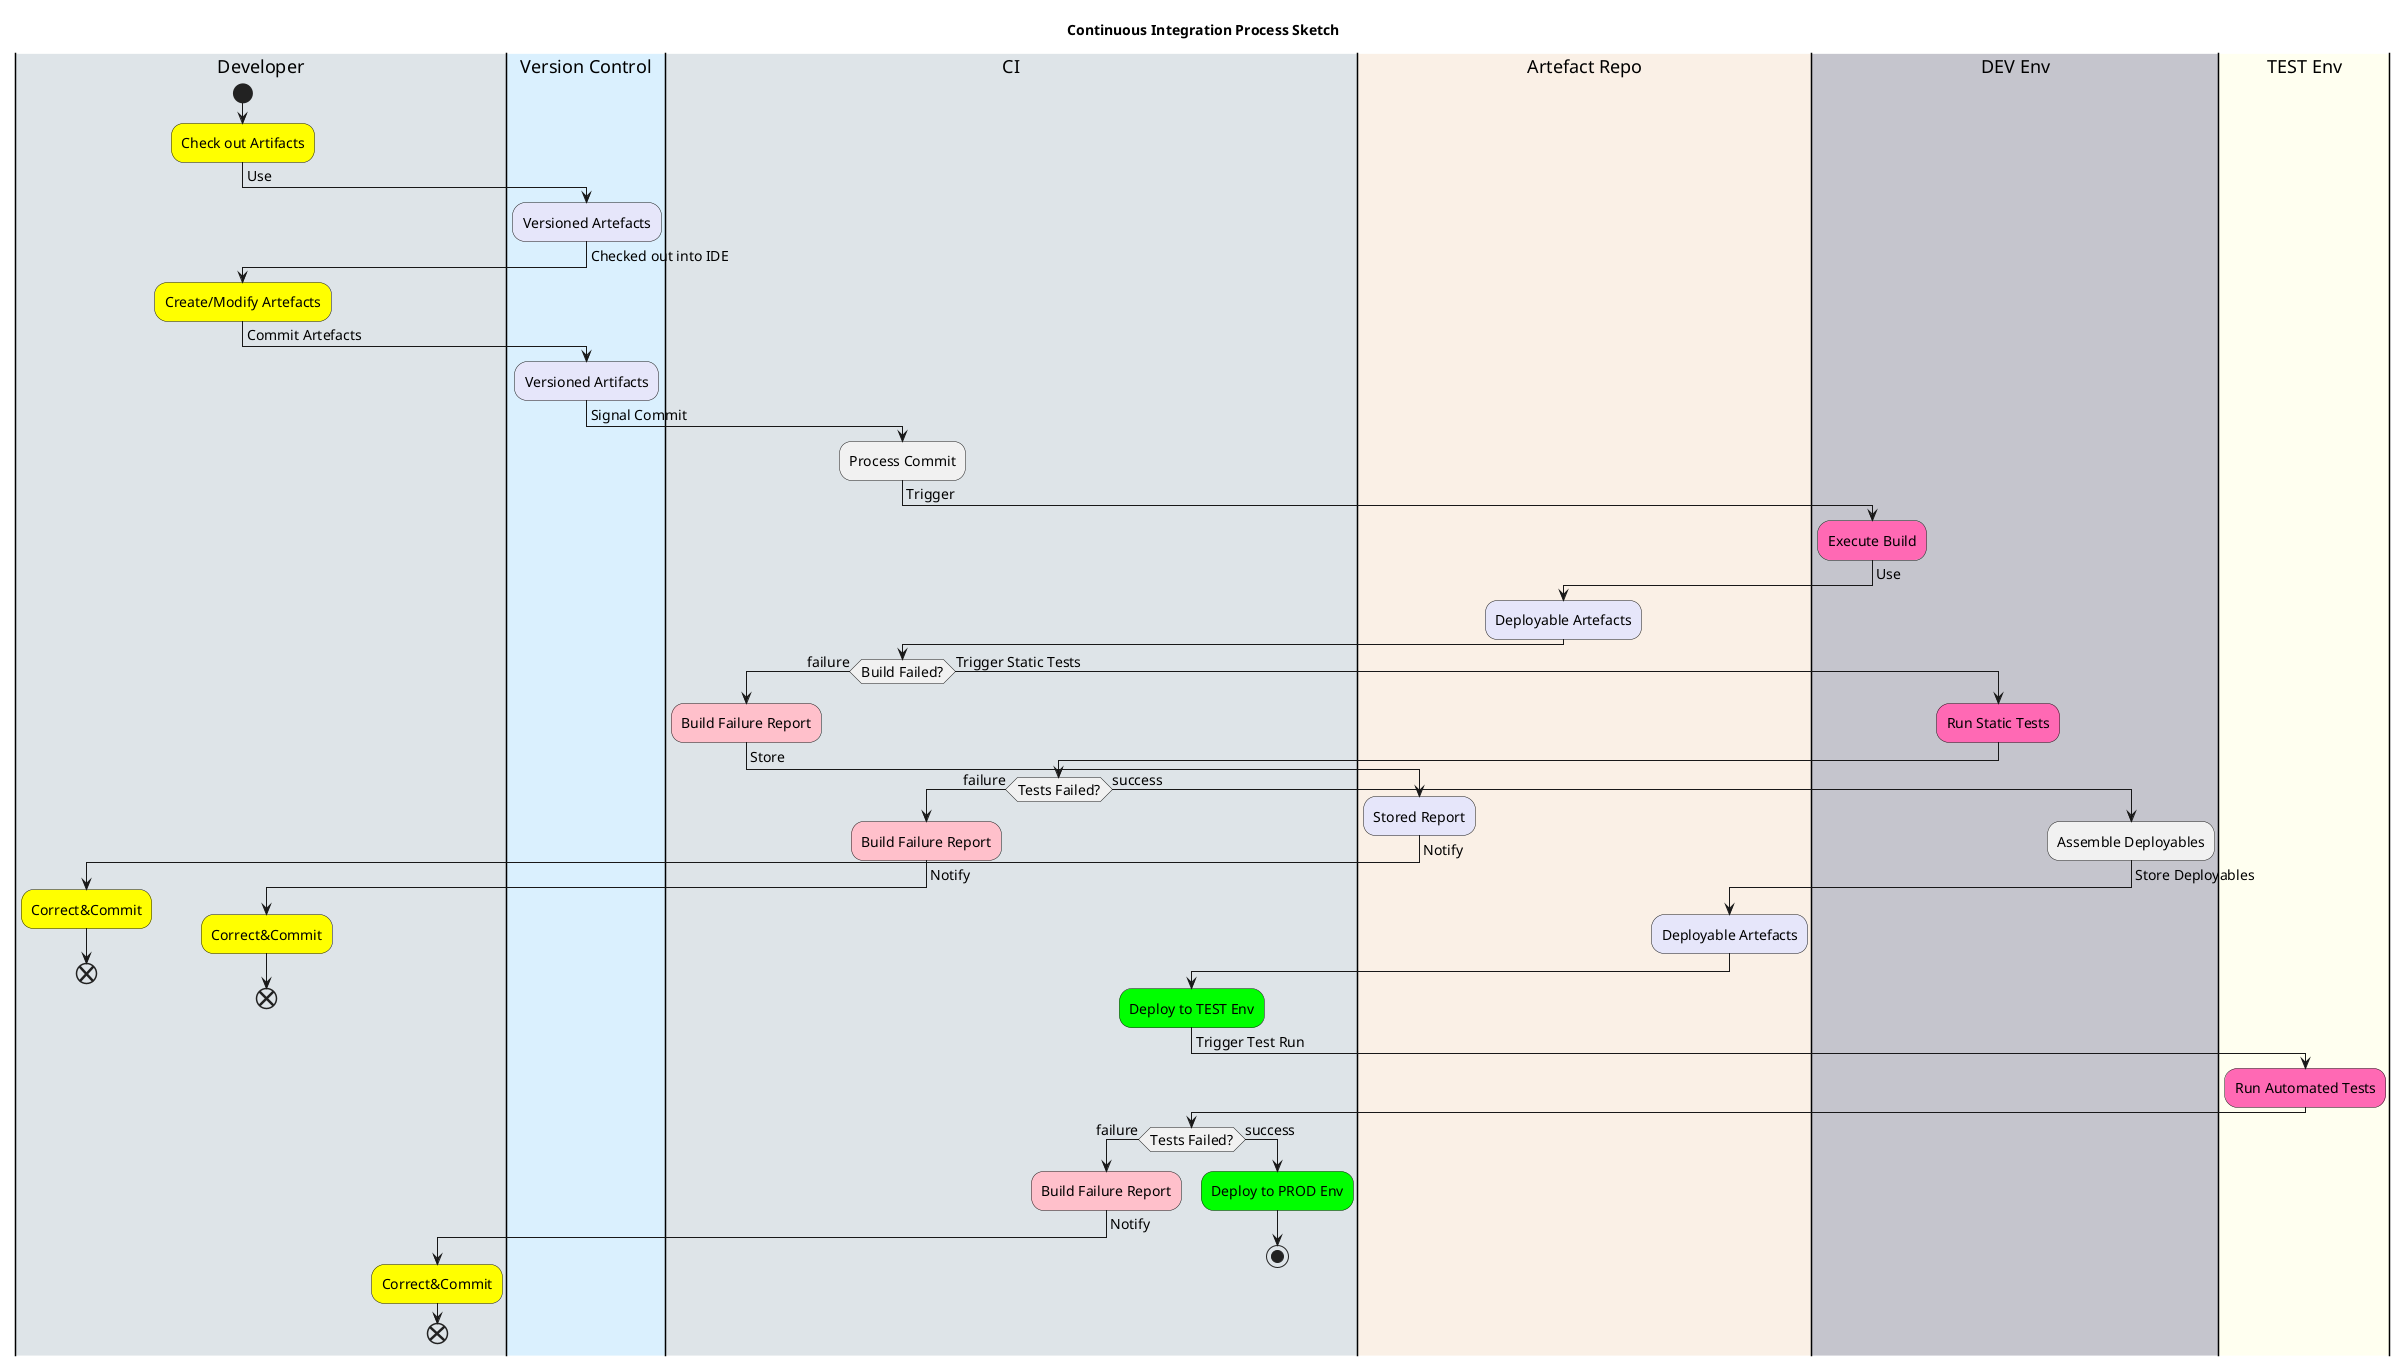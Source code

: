 @startuml
skinparam ActivityFontSize 14
skinparam ArrowFontSize 14
skinparam ArrowFontSize italic

title Continuous Integration Process Sketch

|#dee4e8|Developer|
|#daf0fe|Version Control|
|#dee4e8|CI|
|#Linen|Artefact Repo|
|#c5c5cd|DEV Env|
|#Ivory|TEST Env|
|#Ivory|TEST Env|

|Developer|
start
    #Yellow:Check out Artifacts;
    ->Use;
    |Version Control|
    #Lavender:Versioned Artefacts;
    |Developer|
    ->Checked out into IDE;
    #Yellow:Create/Modify Artefacts;
    ->Commit Artefacts;
    |Version Control|
    #Lavender:Versioned Artifacts;
    ->Signal Commit;
    |CI| 
    :Process Commit;
    |DEV Env|
    ->Trigger;
    #HotPink:Execute Build;
    ->Use;
    |Artefact Repo|
    #Lavender:Deployable Artefacts;
    |DEV Env|
    |CI|
    if (Build Failed?) then (failure)
        |CI|
        #Pink:Build Failure Report;
        ->Store;
        |Artefact Repo|
        #Lavender:Stored Report;
        |CI|
        ->Notify;
        |Developer|
        #Yellow:Correct&Commit;
        end
    else (success)
        |CI|
        ->Trigger Static Tests;
        |DEV Env|
        #HotPink:Run Static Tests;
        |CI|
        if (Tests Failed?) then (failure)
            |CI|
            #Pink:Build Failure Report;
            ->Notify;
            |Developer|
            #Yellow:Correct&Commit;
            end
        else (success)
            |DEV Env|
            :Assemble Deployables;
            |Artefact Repo|
            ->Store Deployables;
            #Lavender:Deployable Artefacts;
            |CI|
            #Lime:Deploy to TEST Env;
            ->Trigger Test Run;
            |TEST Env|
            #HotPink:Run Automated Tests;
            |CI|
            if (Tests Failed?) then (failure)
                |CI|
                #Pink:Build Failure Report;
                ->Notify;
                |Developer|
                #Yellow:Correct&Commit;
                end
            else (success)
            |CI|
            #Lime:Deploy to PROD Env;
            stop
            endif    
        endif    
    endif    
@enduml